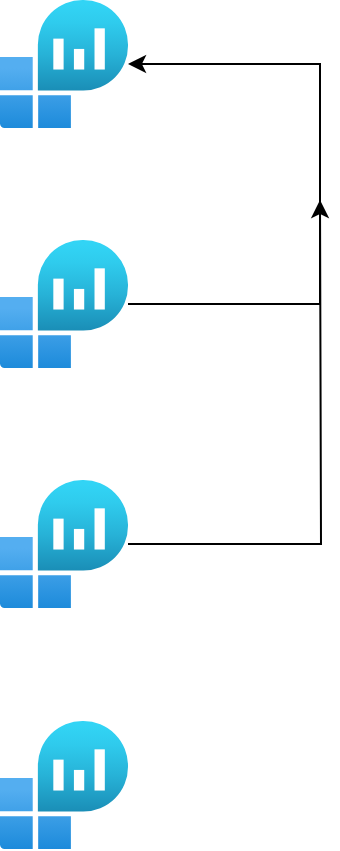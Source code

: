 <mxfile version="21.5.2" type="github">
  <diagram name="Page-1" id="dkmab9GLrClfwDP9RH8d">
    <mxGraphModel dx="492" dy="466" grid="1" gridSize="10" guides="1" tooltips="1" connect="1" arrows="1" fold="1" page="1" pageScale="1" pageWidth="827" pageHeight="1169" math="0" shadow="0">
      <root>
        <mxCell id="0" />
        <mxCell id="1" parent="0" />
        <mxCell id="lK_kKArGwj4I3FMrGu4r-6" style="edgeStyle=orthogonalEdgeStyle;rounded=0;orthogonalLoop=1;jettySize=auto;html=1;" edge="1" parent="1" source="lK_kKArGwj4I3FMrGu4r-1">
          <mxGeometry relative="1" as="geometry">
            <mxPoint x="480" y="260" as="targetPoint" />
          </mxGeometry>
        </mxCell>
        <mxCell id="lK_kKArGwj4I3FMrGu4r-1" value="" style="image;aspect=fixed;html=1;points=[];align=center;fontSize=12;image=img/lib/azure2/analytics/Log_Analytics_Workspaces.svg;" vertex="1" parent="1">
          <mxGeometry x="320" y="400" width="64" height="64" as="geometry" />
        </mxCell>
        <mxCell id="lK_kKArGwj4I3FMrGu4r-5" style="edgeStyle=orthogonalEdgeStyle;rounded=0;orthogonalLoop=1;jettySize=auto;html=1;" edge="1" parent="1" source="lK_kKArGwj4I3FMrGu4r-2" target="lK_kKArGwj4I3FMrGu4r-3">
          <mxGeometry relative="1" as="geometry">
            <Array as="points">
              <mxPoint x="480" y="312.0" />
              <mxPoint x="480" y="192" />
            </Array>
          </mxGeometry>
        </mxCell>
        <mxCell id="lK_kKArGwj4I3FMrGu4r-2" value="" style="image;aspect=fixed;html=1;points=[];align=center;fontSize=12;image=img/lib/azure2/analytics/Log_Analytics_Workspaces.svg;" vertex="1" parent="1">
          <mxGeometry x="320" y="280" width="64" height="64" as="geometry" />
        </mxCell>
        <mxCell id="lK_kKArGwj4I3FMrGu4r-3" value="" style="image;aspect=fixed;html=1;points=[];align=center;fontSize=12;image=img/lib/azure2/analytics/Log_Analytics_Workspaces.svg;" vertex="1" parent="1">
          <mxGeometry x="320" y="160" width="64" height="64" as="geometry" />
        </mxCell>
        <mxCell id="lK_kKArGwj4I3FMrGu4r-4" value="" style="image;aspect=fixed;html=1;points=[];align=center;fontSize=12;image=img/lib/azure2/analytics/Log_Analytics_Workspaces.svg;" vertex="1" parent="1">
          <mxGeometry x="320" y="520.5" width="64" height="64" as="geometry" />
        </mxCell>
      </root>
    </mxGraphModel>
  </diagram>
</mxfile>
